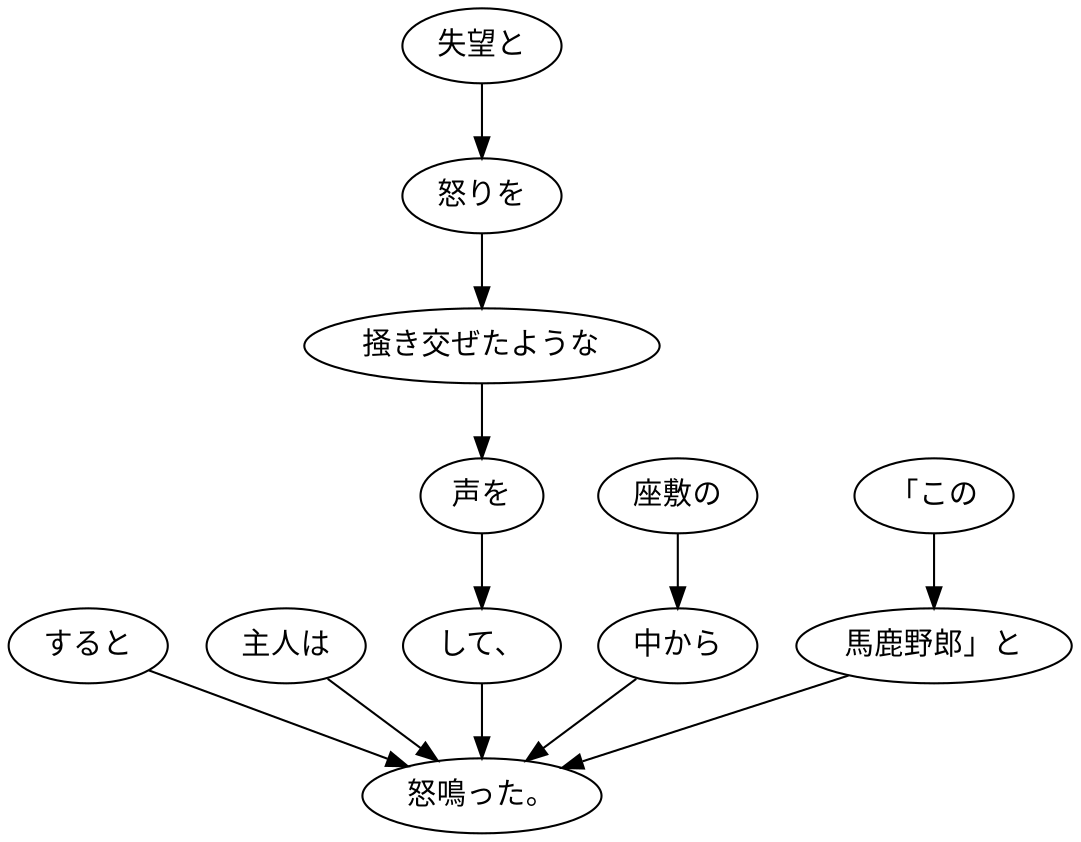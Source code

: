 digraph graph176 {
	node0 [label="すると"];
	node1 [label="主人は"];
	node2 [label="失望と"];
	node3 [label="怒りを"];
	node4 [label="掻き交ぜたような"];
	node5 [label="声を"];
	node6 [label="して、"];
	node7 [label="座敷の"];
	node8 [label="中から"];
	node9 [label="「この"];
	node10 [label="馬鹿野郎」と"];
	node11 [label="怒鳴った。"];
	node0 -> node11;
	node1 -> node11;
	node2 -> node3;
	node3 -> node4;
	node4 -> node5;
	node5 -> node6;
	node6 -> node11;
	node7 -> node8;
	node8 -> node11;
	node9 -> node10;
	node10 -> node11;
}
